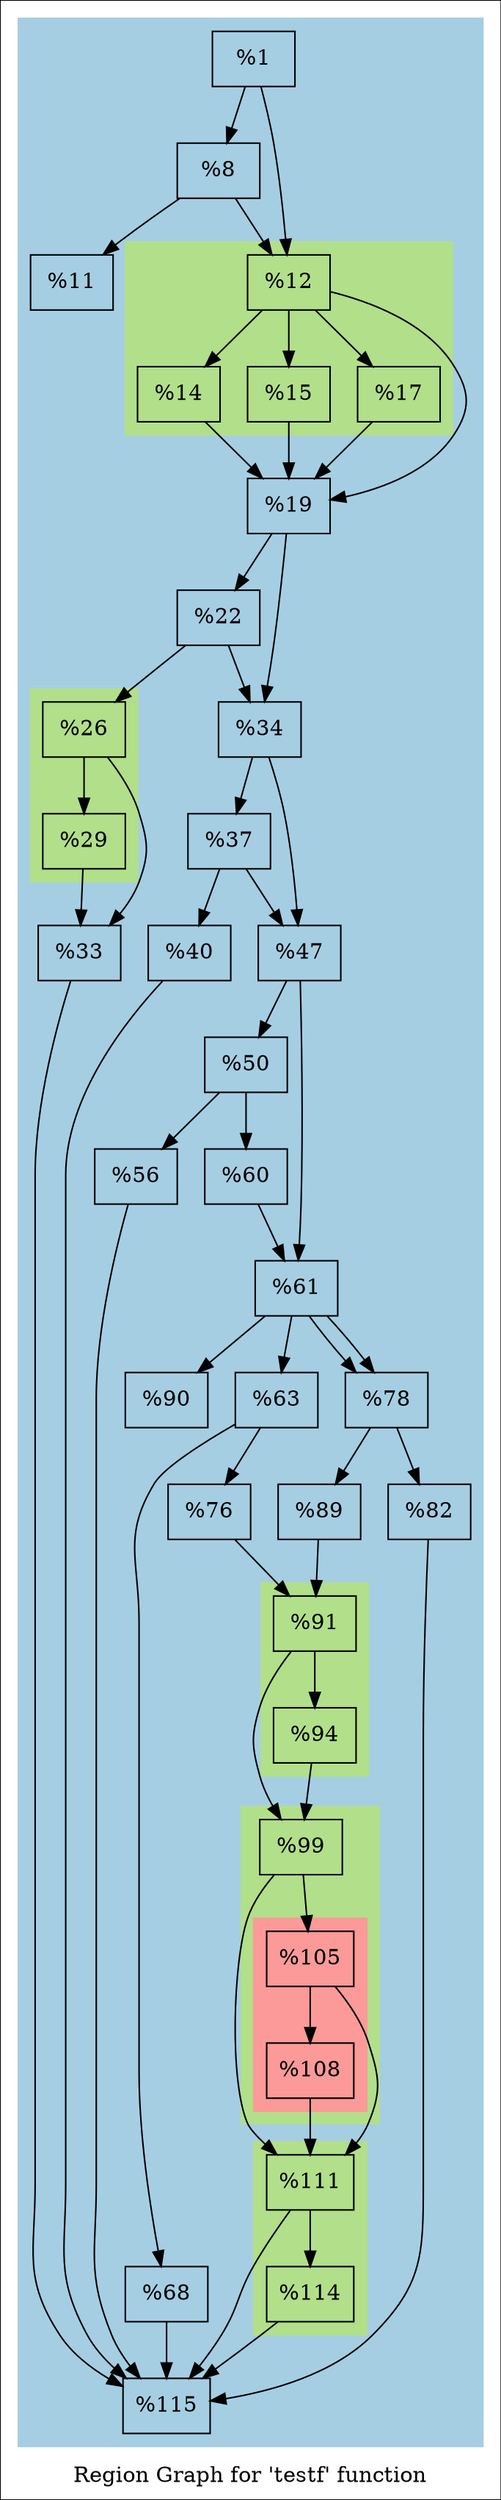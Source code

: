 digraph "Region Graph for 'testf' function" {
	label="Region Graph for 'testf' function";

	Node0x13804c0 [shape=record,label="{%1}"];
	Node0x13804c0 -> Node0x11f4760;
	Node0x13804c0 -> Node0x1337a40;
	Node0x11f4760 [shape=record,label="{%8}"];
	Node0x11f4760 -> Node0x142d2a0;
	Node0x11f4760 -> Node0x1337a40;
	Node0x142d2a0 [shape=record,label="{%11}"];
	Node0x1337a40 [shape=record,label="{%12}"];
	Node0x1337a40 -> Node0x138b1e0;
	Node0x1337a40 -> Node0x10ad390;
	Node0x1337a40 -> Node0x1447440;
	Node0x1337a40 -> Node0x142a2c0;
	Node0x138b1e0 [shape=record,label="{%19}"];
	Node0x138b1e0 -> Node0x115cdb0;
	Node0x138b1e0 -> Node0x12e2270;
	Node0x115cdb0 [shape=record,label="{%22}"];
	Node0x115cdb0 -> Node0x1155c70;
	Node0x115cdb0 -> Node0x12e2270;
	Node0x1155c70 [shape=record,label="{%26}"];
	Node0x1155c70 -> Node0x13a6580;
	Node0x1155c70 -> Node0x12e6fe0;
	Node0x13a6580 [shape=record,label="{%29}"];
	Node0x13a6580 -> Node0x12e6fe0;
	Node0x12e6fe0 [shape=record,label="{%33}"];
	Node0x12e6fe0 -> Node0x11560c0;
	Node0x11560c0 [shape=record,label="{%115}"];
	Node0x12e2270 [shape=record,label="{%34}"];
	Node0x12e2270 -> Node0x13a9590;
	Node0x12e2270 -> Node0x13726b0;
	Node0x13a9590 [shape=record,label="{%37}"];
	Node0x13a9590 -> Node0x13726b0;
	Node0x13a9590 -> Node0x1203be0;
	Node0x13726b0 [shape=record,label="{%47}"];
	Node0x13726b0 -> Node0x133d0f0;
	Node0x13726b0 -> Node0x1366310;
	Node0x133d0f0 [shape=record,label="{%50}"];
	Node0x133d0f0 -> Node0x12f1360;
	Node0x133d0f0 -> Node0x13c08c0;
	Node0x12f1360 [shape=record,label="{%56}"];
	Node0x12f1360 -> Node0x11560c0;
	Node0x13c08c0 [shape=record,label="{%60}"];
	Node0x13c08c0 -> Node0x1366310;
	Node0x1366310 [shape=record,label="{%61}"];
	Node0x1366310 -> Node0x10da1b0;
	Node0x1366310 -> Node0x14506a0;
	Node0x1366310 -> Node0x13aba60;
	Node0x1366310 -> Node0x13aba60;
	Node0x10da1b0 [shape=record,label="{%90}"];
	Node0x14506a0 [shape=record,label="{%63}"];
	Node0x14506a0 -> Node0x13957a0;
	Node0x14506a0 -> Node0x144a970;
	Node0x13957a0 [shape=record,label="{%68}"];
	Node0x13957a0 -> Node0x11560c0;
	Node0x144a970 [shape=record,label="{%76}"];
	Node0x144a970 -> Node0x13b71a0;
	Node0x13b71a0 [shape=record,label="{%91}"];
	Node0x13b71a0 -> Node0x11394e0;
	Node0x13b71a0 -> Node0x114e4f0;
	Node0x11394e0 [shape=record,label="{%94}"];
	Node0x11394e0 -> Node0x114e4f0;
	Node0x114e4f0 [shape=record,label="{%99}"];
	Node0x114e4f0 -> Node0x1437d20;
	Node0x114e4f0 -> Node0x1381360;
	Node0x1437d20 [shape=record,label="{%105}"];
	Node0x1437d20 -> Node0x13d9d50;
	Node0x1437d20 -> Node0x1381360;
	Node0x13d9d50 [shape=record,label="{%108}"];
	Node0x13d9d50 -> Node0x1381360;
	Node0x1381360 [shape=record,label="{%111}"];
	Node0x1381360 -> Node0x11560c0;
	Node0x1381360 -> Node0x1447970;
	Node0x1447970 [shape=record,label="{%114}"];
	Node0x1447970 -> Node0x11560c0;
	Node0x13aba60 [shape=record,label="{%78}"];
	Node0x13aba60 -> Node0x13cc290;
	Node0x13aba60 -> Node0x10f84e0;
	Node0x13cc290 [shape=record,label="{%82}"];
	Node0x13cc290 -> Node0x11560c0;
	Node0x10f84e0 [shape=record,label="{%89}"];
	Node0x10f84e0 -> Node0x13b71a0;
	Node0x1203be0 [shape=record,label="{%40}"];
	Node0x1203be0 -> Node0x11560c0;
	Node0x10ad390 [shape=record,label="{%14}"];
	Node0x10ad390 -> Node0x138b1e0;
	Node0x1447440 [shape=record,label="{%15}"];
	Node0x1447440 -> Node0x138b1e0;
	Node0x142a2c0 [shape=record,label="{%17}"];
	Node0x142a2c0 -> Node0x138b1e0;
	colorscheme = "paired12"
        subgraph cluster_0x1480e80 {
          label = "";
          style = filled;
          color = 1
          subgraph cluster_0x1481180 {
            label = "";
            style = filled;
            color = 3
            Node0x1337a40;
            Node0x10ad390;
            Node0x1447440;
            Node0x142a2c0;
          }
          subgraph cluster_0x1481080 {
            label = "";
            style = filled;
            color = 3
            Node0x1155c70;
            Node0x13a6580;
          }
          subgraph cluster_0x147f5d0 {
            label = "";
            style = filled;
            color = 3
            Node0x13b71a0;
            Node0x11394e0;
          }
          subgraph cluster_0x10b8010 {
            label = "";
            style = filled;
            color = 3
            subgraph cluster_0x1481100 {
              label = "";
              style = filled;
              color = 5
              Node0x1437d20;
              Node0x13d9d50;
            }
            Node0x114e4f0;
          }
          subgraph cluster_0x10db240 {
            label = "";
            style = filled;
            color = 3
            Node0x1381360;
            Node0x1447970;
          }
          Node0x13804c0;
          Node0x11f4760;
          Node0x142d2a0;
          Node0x138b1e0;
          Node0x115cdb0;
          Node0x12e6fe0;
          Node0x11560c0;
          Node0x12e2270;
          Node0x13a9590;
          Node0x13726b0;
          Node0x133d0f0;
          Node0x12f1360;
          Node0x13c08c0;
          Node0x1366310;
          Node0x10da1b0;
          Node0x14506a0;
          Node0x13957a0;
          Node0x144a970;
          Node0x13aba60;
          Node0x13cc290;
          Node0x10f84e0;
          Node0x1203be0;
        }
}
